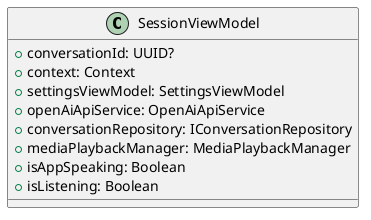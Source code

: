 @startuml
class SessionViewModel {
    + conversationId: UUID?
    + context: Context
    + settingsViewModel: SettingsViewModel
    + openAiApiService: OpenAiApiService
    + conversationRepository: IConversationRepository
    + mediaPlaybackManager: MediaPlaybackManager
    + isAppSpeaking: Boolean
    + isListening: Boolean
}
@enduml
